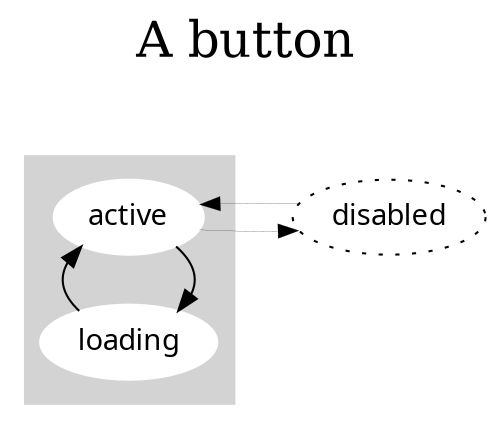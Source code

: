 strict digraph ethane  {
  labelloc="t";
  ratio = 0.6;
  label="A button\n\n"
    fontsize =24;
  splines=line;
  node[fontname="a song for jennifer"];

  rankdir=LR;

  subgraph cluster_0 {
    style=filled;
    color=lightgrey;
    node [style=filled,color=white];
    active -> loading -> active [ constraint = false ]
    label =""
  }

  node [ style = dotted ]
  disabled;

  active -> disabled -> active [ penwidth = 0.1]
}
